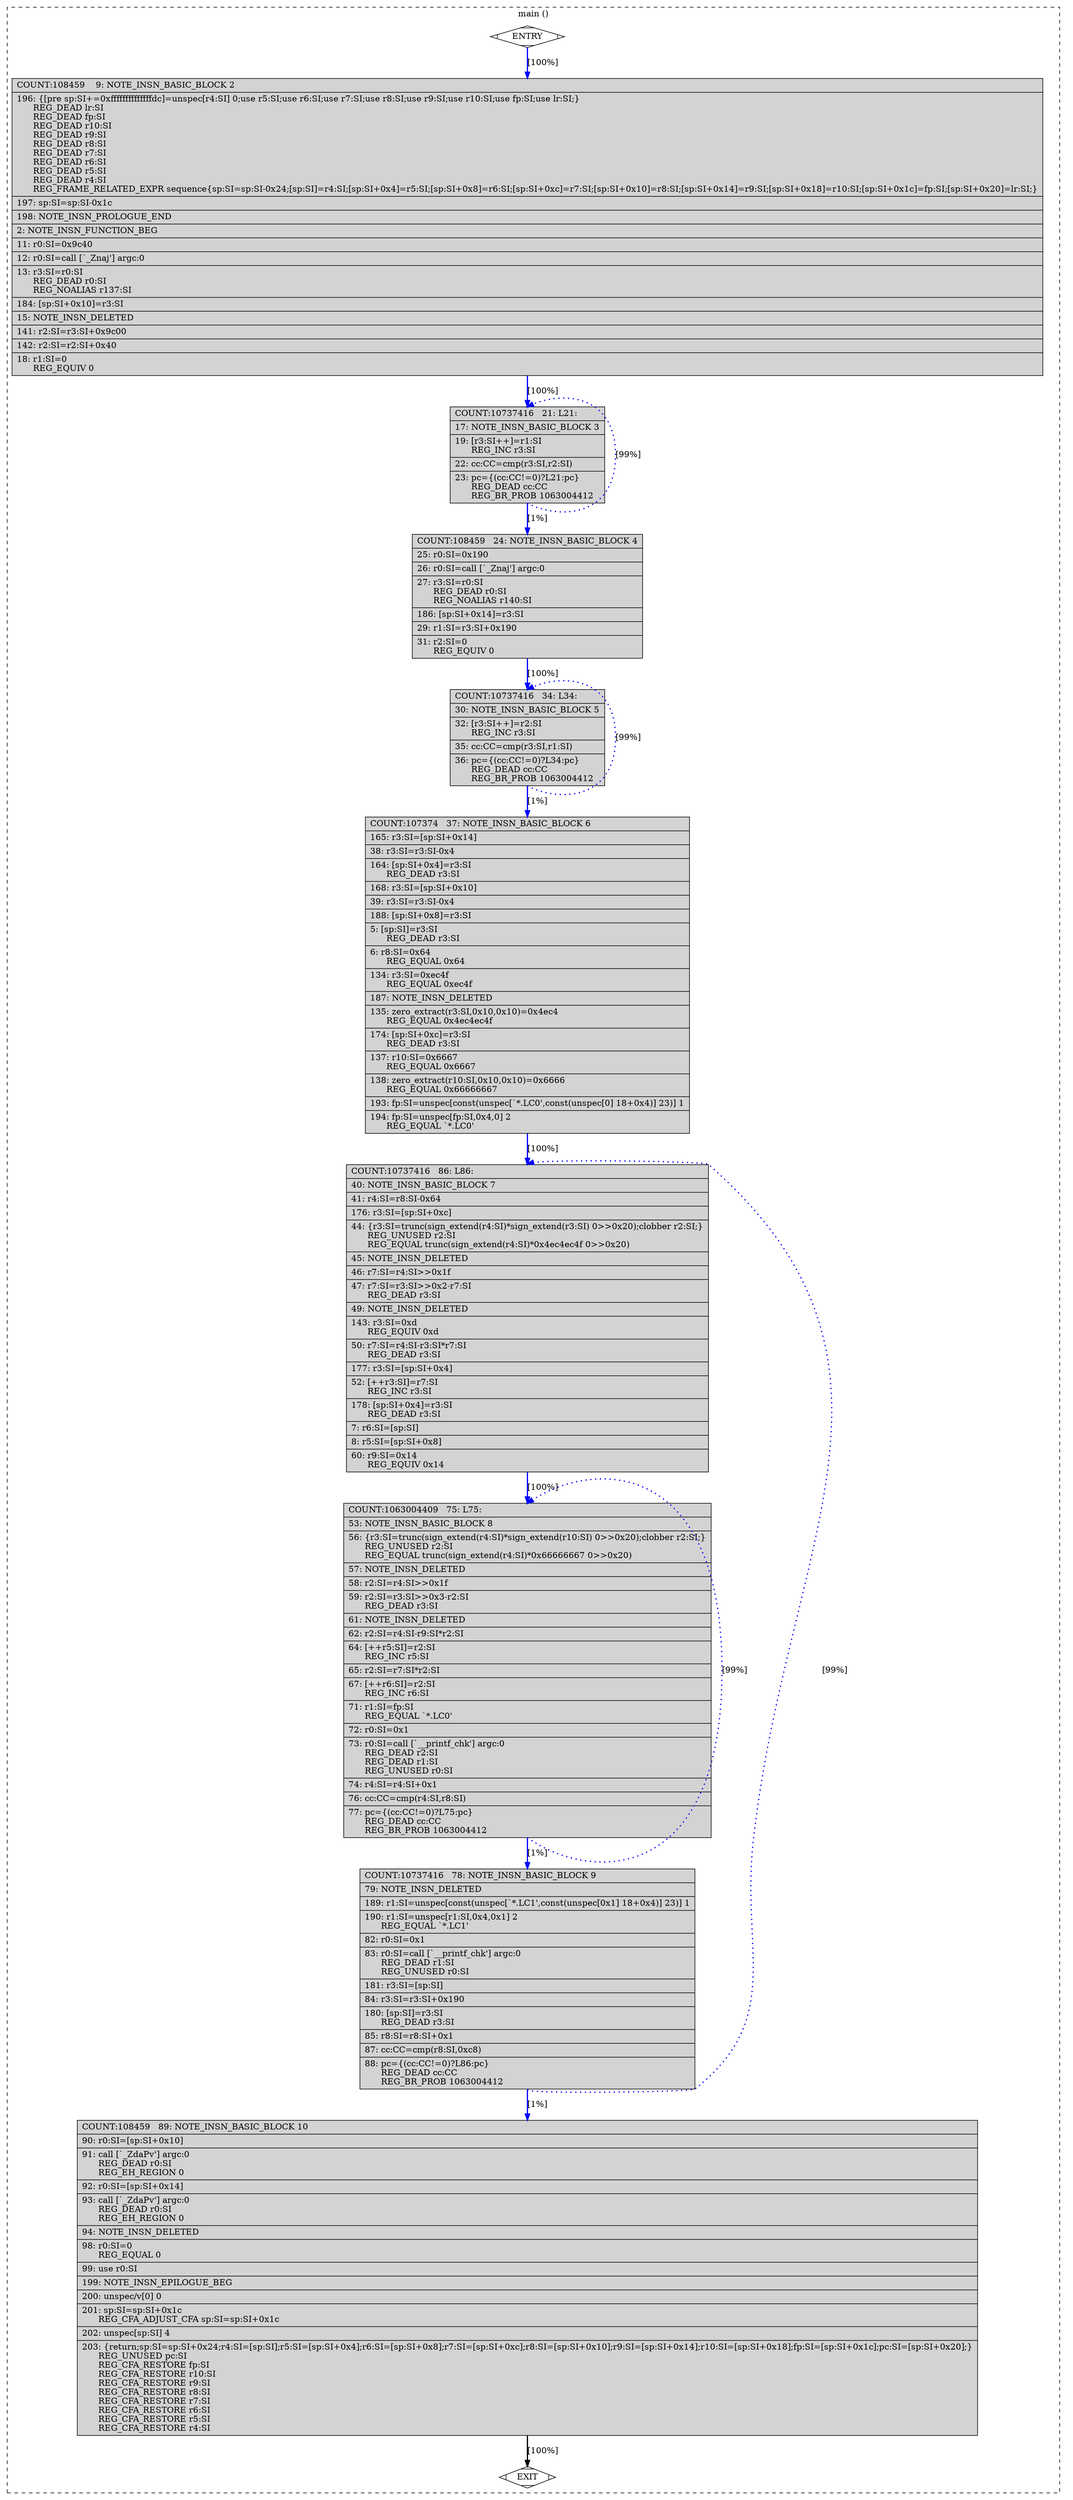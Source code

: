 digraph "a-matmul-v2.cpp.298r.dse2" {
overlap=false;
subgraph "cluster_main" {
	style="dashed";
	color="black";
	label="main ()";
	fn_30_basic_block_0 [shape=Mdiamond,style=filled,fillcolor=white,label="ENTRY"];

	fn_30_basic_block_2 [shape=record,style=filled,fillcolor=lightgrey,label="{COUNT:108459\ \ \ \ 9:\ NOTE_INSN_BASIC_BLOCK\ 2\l\
|\ \ 196:\ \{[pre\ sp:SI+=0xffffffffffffffdc]=unspec[r4:SI]\ 0;use\ r5:SI;use\ r6:SI;use\ r7:SI;use\ r8:SI;use\ r9:SI;use\ r10:SI;use\ fp:SI;use\ lr:SI;\}\l\
\ \ \ \ \ \ REG_DEAD\ lr:SI\l\
\ \ \ \ \ \ REG_DEAD\ fp:SI\l\
\ \ \ \ \ \ REG_DEAD\ r10:SI\l\
\ \ \ \ \ \ REG_DEAD\ r9:SI\l\
\ \ \ \ \ \ REG_DEAD\ r8:SI\l\
\ \ \ \ \ \ REG_DEAD\ r7:SI\l\
\ \ \ \ \ \ REG_DEAD\ r6:SI\l\
\ \ \ \ \ \ REG_DEAD\ r5:SI\l\
\ \ \ \ \ \ REG_DEAD\ r4:SI\l\
\ \ \ \ \ \ REG_FRAME_RELATED_EXPR\ sequence\{sp:SI=sp:SI-0x24;[sp:SI]=r4:SI;[sp:SI+0x4]=r5:SI;[sp:SI+0x8]=r6:SI;[sp:SI+0xc]=r7:SI;[sp:SI+0x10]=r8:SI;[sp:SI+0x14]=r9:SI;[sp:SI+0x18]=r10:SI;[sp:SI+0x1c]=fp:SI;[sp:SI+0x20]=lr:SI;\}\l\
|\ \ 197:\ sp:SI=sp:SI-0x1c\l\
|\ \ 198:\ NOTE_INSN_PROLOGUE_END\l\
|\ \ \ \ 2:\ NOTE_INSN_FUNCTION_BEG\l\
|\ \ \ 11:\ r0:SI=0x9c40\l\
|\ \ \ 12:\ r0:SI=call\ [`_Znaj']\ argc:0\l\
|\ \ \ 13:\ r3:SI=r0:SI\l\
\ \ \ \ \ \ REG_DEAD\ r0:SI\l\
\ \ \ \ \ \ REG_NOALIAS\ r137:SI\l\
|\ \ 184:\ [sp:SI+0x10]=r3:SI\l\
|\ \ \ 15:\ NOTE_INSN_DELETED\l\
|\ \ 141:\ r2:SI=r3:SI+0x9c00\l\
|\ \ 142:\ r2:SI=r2:SI+0x40\l\
|\ \ \ 18:\ r1:SI=0\l\
\ \ \ \ \ \ REG_EQUIV\ 0\l\
}"];

	fn_30_basic_block_3 [shape=record,style=filled,fillcolor=lightgrey,label="{COUNT:10737416\ \ \ 21:\ L21:\l\
|\ \ \ 17:\ NOTE_INSN_BASIC_BLOCK\ 3\l\
|\ \ \ 19:\ [r3:SI++]=r1:SI\l\
\ \ \ \ \ \ REG_INC\ r3:SI\l\
|\ \ \ 22:\ cc:CC=cmp(r3:SI,r2:SI)\l\
|\ \ \ 23:\ pc=\{(cc:CC!=0)?L21:pc\}\l\
\ \ \ \ \ \ REG_DEAD\ cc:CC\l\
\ \ \ \ \ \ REG_BR_PROB\ 1063004412\l\
}"];

	fn_30_basic_block_4 [shape=record,style=filled,fillcolor=lightgrey,label="{COUNT:108459\ \ \ 24:\ NOTE_INSN_BASIC_BLOCK\ 4\l\
|\ \ \ 25:\ r0:SI=0x190\l\
|\ \ \ 26:\ r0:SI=call\ [`_Znaj']\ argc:0\l\
|\ \ \ 27:\ r3:SI=r0:SI\l\
\ \ \ \ \ \ REG_DEAD\ r0:SI\l\
\ \ \ \ \ \ REG_NOALIAS\ r140:SI\l\
|\ \ 186:\ [sp:SI+0x14]=r3:SI\l\
|\ \ \ 29:\ r1:SI=r3:SI+0x190\l\
|\ \ \ 31:\ r2:SI=0\l\
\ \ \ \ \ \ REG_EQUIV\ 0\l\
}"];

	fn_30_basic_block_5 [shape=record,style=filled,fillcolor=lightgrey,label="{COUNT:10737416\ \ \ 34:\ L34:\l\
|\ \ \ 30:\ NOTE_INSN_BASIC_BLOCK\ 5\l\
|\ \ \ 32:\ [r3:SI++]=r2:SI\l\
\ \ \ \ \ \ REG_INC\ r3:SI\l\
|\ \ \ 35:\ cc:CC=cmp(r3:SI,r1:SI)\l\
|\ \ \ 36:\ pc=\{(cc:CC!=0)?L34:pc\}\l\
\ \ \ \ \ \ REG_DEAD\ cc:CC\l\
\ \ \ \ \ \ REG_BR_PROB\ 1063004412\l\
}"];

	fn_30_basic_block_6 [shape=record,style=filled,fillcolor=lightgrey,label="{COUNT:107374\ \ \ 37:\ NOTE_INSN_BASIC_BLOCK\ 6\l\
|\ \ 165:\ r3:SI=[sp:SI+0x14]\l\
|\ \ \ 38:\ r3:SI=r3:SI-0x4\l\
|\ \ 164:\ [sp:SI+0x4]=r3:SI\l\
\ \ \ \ \ \ REG_DEAD\ r3:SI\l\
|\ \ 168:\ r3:SI=[sp:SI+0x10]\l\
|\ \ \ 39:\ r3:SI=r3:SI-0x4\l\
|\ \ 188:\ [sp:SI+0x8]=r3:SI\l\
|\ \ \ \ 5:\ [sp:SI]=r3:SI\l\
\ \ \ \ \ \ REG_DEAD\ r3:SI\l\
|\ \ \ \ 6:\ r8:SI=0x64\l\
\ \ \ \ \ \ REG_EQUAL\ 0x64\l\
|\ \ 134:\ r3:SI=0xec4f\l\
\ \ \ \ \ \ REG_EQUAL\ 0xec4f\l\
|\ \ 187:\ NOTE_INSN_DELETED\l\
|\ \ 135:\ zero_extract(r3:SI,0x10,0x10)=0x4ec4\l\
\ \ \ \ \ \ REG_EQUAL\ 0x4ec4ec4f\l\
|\ \ 174:\ [sp:SI+0xc]=r3:SI\l\
\ \ \ \ \ \ REG_DEAD\ r3:SI\l\
|\ \ 137:\ r10:SI=0x6667\l\
\ \ \ \ \ \ REG_EQUAL\ 0x6667\l\
|\ \ 138:\ zero_extract(r10:SI,0x10,0x10)=0x6666\l\
\ \ \ \ \ \ REG_EQUAL\ 0x66666667\l\
|\ \ 193:\ fp:SI=unspec[const(unspec[`*.LC0',const(unspec[0]\ 18+0x4)]\ 23)]\ 1\l\
|\ \ 194:\ fp:SI=unspec[fp:SI,0x4,0]\ 2\l\
\ \ \ \ \ \ REG_EQUAL\ `*.LC0'\l\
}"];

	fn_30_basic_block_7 [shape=record,style=filled,fillcolor=lightgrey,label="{COUNT:10737416\ \ \ 86:\ L86:\l\
|\ \ \ 40:\ NOTE_INSN_BASIC_BLOCK\ 7\l\
|\ \ \ 41:\ r4:SI=r8:SI-0x64\l\
|\ \ 176:\ r3:SI=[sp:SI+0xc]\l\
|\ \ \ 44:\ \{r3:SI=trunc(sign_extend(r4:SI)*sign_extend(r3:SI)\ 0\>\>0x20);clobber\ r2:SI;\}\l\
\ \ \ \ \ \ REG_UNUSED\ r2:SI\l\
\ \ \ \ \ \ REG_EQUAL\ trunc(sign_extend(r4:SI)*0x4ec4ec4f\ 0\>\>0x20)\l\
|\ \ \ 45:\ NOTE_INSN_DELETED\l\
|\ \ \ 46:\ r7:SI=r4:SI\>\>0x1f\l\
|\ \ \ 47:\ r7:SI=r3:SI\>\>0x2-r7:SI\l\
\ \ \ \ \ \ REG_DEAD\ r3:SI\l\
|\ \ \ 49:\ NOTE_INSN_DELETED\l\
|\ \ 143:\ r3:SI=0xd\l\
\ \ \ \ \ \ REG_EQUIV\ 0xd\l\
|\ \ \ 50:\ r7:SI=r4:SI-r3:SI*r7:SI\l\
\ \ \ \ \ \ REG_DEAD\ r3:SI\l\
|\ \ 177:\ r3:SI=[sp:SI+0x4]\l\
|\ \ \ 52:\ [++r3:SI]=r7:SI\l\
\ \ \ \ \ \ REG_INC\ r3:SI\l\
|\ \ 178:\ [sp:SI+0x4]=r3:SI\l\
\ \ \ \ \ \ REG_DEAD\ r3:SI\l\
|\ \ \ \ 7:\ r6:SI=[sp:SI]\l\
|\ \ \ \ 8:\ r5:SI=[sp:SI+0x8]\l\
|\ \ \ 60:\ r9:SI=0x14\l\
\ \ \ \ \ \ REG_EQUIV\ 0x14\l\
}"];

	fn_30_basic_block_8 [shape=record,style=filled,fillcolor=lightgrey,label="{COUNT:1063004409\ \ \ 75:\ L75:\l\
|\ \ \ 53:\ NOTE_INSN_BASIC_BLOCK\ 8\l\
|\ \ \ 56:\ \{r3:SI=trunc(sign_extend(r4:SI)*sign_extend(r10:SI)\ 0\>\>0x20);clobber\ r2:SI;\}\l\
\ \ \ \ \ \ REG_UNUSED\ r2:SI\l\
\ \ \ \ \ \ REG_EQUAL\ trunc(sign_extend(r4:SI)*0x66666667\ 0\>\>0x20)\l\
|\ \ \ 57:\ NOTE_INSN_DELETED\l\
|\ \ \ 58:\ r2:SI=r4:SI\>\>0x1f\l\
|\ \ \ 59:\ r2:SI=r3:SI\>\>0x3-r2:SI\l\
\ \ \ \ \ \ REG_DEAD\ r3:SI\l\
|\ \ \ 61:\ NOTE_INSN_DELETED\l\
|\ \ \ 62:\ r2:SI=r4:SI-r9:SI*r2:SI\l\
|\ \ \ 64:\ [++r5:SI]=r2:SI\l\
\ \ \ \ \ \ REG_INC\ r5:SI\l\
|\ \ \ 65:\ r2:SI=r7:SI*r2:SI\l\
|\ \ \ 67:\ [++r6:SI]=r2:SI\l\
\ \ \ \ \ \ REG_INC\ r6:SI\l\
|\ \ \ 71:\ r1:SI=fp:SI\l\
\ \ \ \ \ \ REG_EQUAL\ `*.LC0'\l\
|\ \ \ 72:\ r0:SI=0x1\l\
|\ \ \ 73:\ r0:SI=call\ [`__printf_chk']\ argc:0\l\
\ \ \ \ \ \ REG_DEAD\ r2:SI\l\
\ \ \ \ \ \ REG_DEAD\ r1:SI\l\
\ \ \ \ \ \ REG_UNUSED\ r0:SI\l\
|\ \ \ 74:\ r4:SI=r4:SI+0x1\l\
|\ \ \ 76:\ cc:CC=cmp(r4:SI,r8:SI)\l\
|\ \ \ 77:\ pc=\{(cc:CC!=0)?L75:pc\}\l\
\ \ \ \ \ \ REG_DEAD\ cc:CC\l\
\ \ \ \ \ \ REG_BR_PROB\ 1063004412\l\
}"];

	fn_30_basic_block_9 [shape=record,style=filled,fillcolor=lightgrey,label="{COUNT:10737416\ \ \ 78:\ NOTE_INSN_BASIC_BLOCK\ 9\l\
|\ \ \ 79:\ NOTE_INSN_DELETED\l\
|\ \ 189:\ r1:SI=unspec[const(unspec[`*.LC1',const(unspec[0x1]\ 18+0x4)]\ 23)]\ 1\l\
|\ \ 190:\ r1:SI=unspec[r1:SI,0x4,0x1]\ 2\l\
\ \ \ \ \ \ REG_EQUAL\ `*.LC1'\l\
|\ \ \ 82:\ r0:SI=0x1\l\
|\ \ \ 83:\ r0:SI=call\ [`__printf_chk']\ argc:0\l\
\ \ \ \ \ \ REG_DEAD\ r1:SI\l\
\ \ \ \ \ \ REG_UNUSED\ r0:SI\l\
|\ \ 181:\ r3:SI=[sp:SI]\l\
|\ \ \ 84:\ r3:SI=r3:SI+0x190\l\
|\ \ 180:\ [sp:SI]=r3:SI\l\
\ \ \ \ \ \ REG_DEAD\ r3:SI\l\
|\ \ \ 85:\ r8:SI=r8:SI+0x1\l\
|\ \ \ 87:\ cc:CC=cmp(r8:SI,0xc8)\l\
|\ \ \ 88:\ pc=\{(cc:CC!=0)?L86:pc\}\l\
\ \ \ \ \ \ REG_DEAD\ cc:CC\l\
\ \ \ \ \ \ REG_BR_PROB\ 1063004412\l\
}"];

	fn_30_basic_block_10 [shape=record,style=filled,fillcolor=lightgrey,label="{COUNT:108459\ \ \ 89:\ NOTE_INSN_BASIC_BLOCK\ 10\l\
|\ \ \ 90:\ r0:SI=[sp:SI+0x10]\l\
|\ \ \ 91:\ call\ [`_ZdaPv']\ argc:0\l\
\ \ \ \ \ \ REG_DEAD\ r0:SI\l\
\ \ \ \ \ \ REG_EH_REGION\ 0\l\
|\ \ \ 92:\ r0:SI=[sp:SI+0x14]\l\
|\ \ \ 93:\ call\ [`_ZdaPv']\ argc:0\l\
\ \ \ \ \ \ REG_DEAD\ r0:SI\l\
\ \ \ \ \ \ REG_EH_REGION\ 0\l\
|\ \ \ 94:\ NOTE_INSN_DELETED\l\
|\ \ \ 98:\ r0:SI=0\l\
\ \ \ \ \ \ REG_EQUAL\ 0\l\
|\ \ \ 99:\ use\ r0:SI\l\
|\ \ 199:\ NOTE_INSN_EPILOGUE_BEG\l\
|\ \ 200:\ unspec/v[0]\ 0\l\
|\ \ 201:\ sp:SI=sp:SI+0x1c\l\
\ \ \ \ \ \ REG_CFA_ADJUST_CFA\ sp:SI=sp:SI+0x1c\l\
|\ \ 202:\ unspec[sp:SI]\ 4\l\
|\ \ 203:\ \{return;sp:SI=sp:SI+0x24;r4:SI=[sp:SI];r5:SI=[sp:SI+0x4];r6:SI=[sp:SI+0x8];r7:SI=[sp:SI+0xc];r8:SI=[sp:SI+0x10];r9:SI=[sp:SI+0x14];r10:SI=[sp:SI+0x18];fp:SI=[sp:SI+0x1c];pc:SI=[sp:SI+0x20];\}\l\
\ \ \ \ \ \ REG_UNUSED\ pc:SI\l\
\ \ \ \ \ \ REG_CFA_RESTORE\ fp:SI\l\
\ \ \ \ \ \ REG_CFA_RESTORE\ r10:SI\l\
\ \ \ \ \ \ REG_CFA_RESTORE\ r9:SI\l\
\ \ \ \ \ \ REG_CFA_RESTORE\ r8:SI\l\
\ \ \ \ \ \ REG_CFA_RESTORE\ r7:SI\l\
\ \ \ \ \ \ REG_CFA_RESTORE\ r6:SI\l\
\ \ \ \ \ \ REG_CFA_RESTORE\ r5:SI\l\
\ \ \ \ \ \ REG_CFA_RESTORE\ r4:SI\l\
}"];

	fn_30_basic_block_1 [shape=Mdiamond,style=filled,fillcolor=white,label="EXIT"];

	fn_30_basic_block_0:s -> fn_30_basic_block_2:n [style="solid,bold",color=blue,weight=100,constraint=true,label="[100%]"];
	fn_30_basic_block_2:s -> fn_30_basic_block_3:n [style="solid,bold",color=blue,weight=100,constraint=true,label="[100%]"];
	fn_30_basic_block_3:s -> fn_30_basic_block_3:n [style="dotted,bold",color=blue,weight=10,constraint=false,label="[99%]"];
	fn_30_basic_block_3:s -> fn_30_basic_block_4:n [style="solid,bold",color=blue,weight=100,constraint=true,label="[1%]"];
	fn_30_basic_block_4:s -> fn_30_basic_block_5:n [style="solid,bold",color=blue,weight=100,constraint=true,label="[100%]"];
	fn_30_basic_block_5:s -> fn_30_basic_block_5:n [style="dotted,bold",color=blue,weight=10,constraint=false,label="[99%]"];
	fn_30_basic_block_5:s -> fn_30_basic_block_6:n [style="solid,bold",color=blue,weight=100,constraint=true,label="[1%]"];
	fn_30_basic_block_6:s -> fn_30_basic_block_7:n [style="solid,bold",color=blue,weight=100,constraint=true,label="[100%]"];
	fn_30_basic_block_7:s -> fn_30_basic_block_8:n [style="solid,bold",color=blue,weight=100,constraint=true,label="[100%]"];
	fn_30_basic_block_8:s -> fn_30_basic_block_8:n [style="dotted,bold",color=blue,weight=10,constraint=false,label="[99%]"];
	fn_30_basic_block_8:s -> fn_30_basic_block_9:n [style="solid,bold",color=blue,weight=100,constraint=true,label="[1%]"];
	fn_30_basic_block_9:s -> fn_30_basic_block_7:n [style="dotted,bold",color=blue,weight=10,constraint=false,label="[99%]"];
	fn_30_basic_block_9:s -> fn_30_basic_block_10:n [style="solid,bold",color=blue,weight=100,constraint=true,label="[1%]"];
	fn_30_basic_block_10:s -> fn_30_basic_block_1:n [style="solid,bold",color=black,weight=10,constraint=true,label="[100%]"];
	fn_30_basic_block_0:s -> fn_30_basic_block_1:n [style="invis",constraint=true];
}
}
